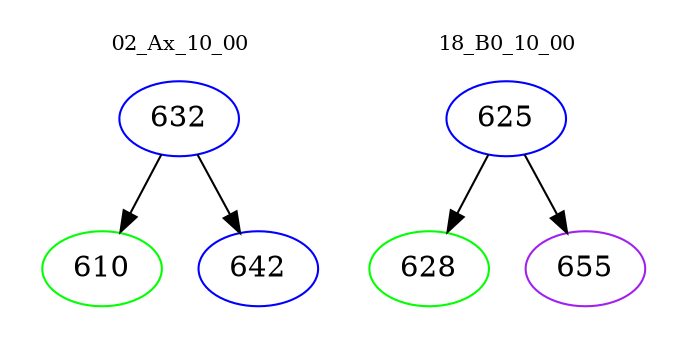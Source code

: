 digraph{
subgraph cluster_0 {
color = white
label = "02_Ax_10_00";
fontsize=10;
T0_632 [label="632", color="blue"]
T0_632 -> T0_610 [color="black"]
T0_610 [label="610", color="green"]
T0_632 -> T0_642 [color="black"]
T0_642 [label="642", color="blue"]
}
subgraph cluster_1 {
color = white
label = "18_B0_10_00";
fontsize=10;
T1_625 [label="625", color="blue"]
T1_625 -> T1_628 [color="black"]
T1_628 [label="628", color="green"]
T1_625 -> T1_655 [color="black"]
T1_655 [label="655", color="purple"]
}
}
